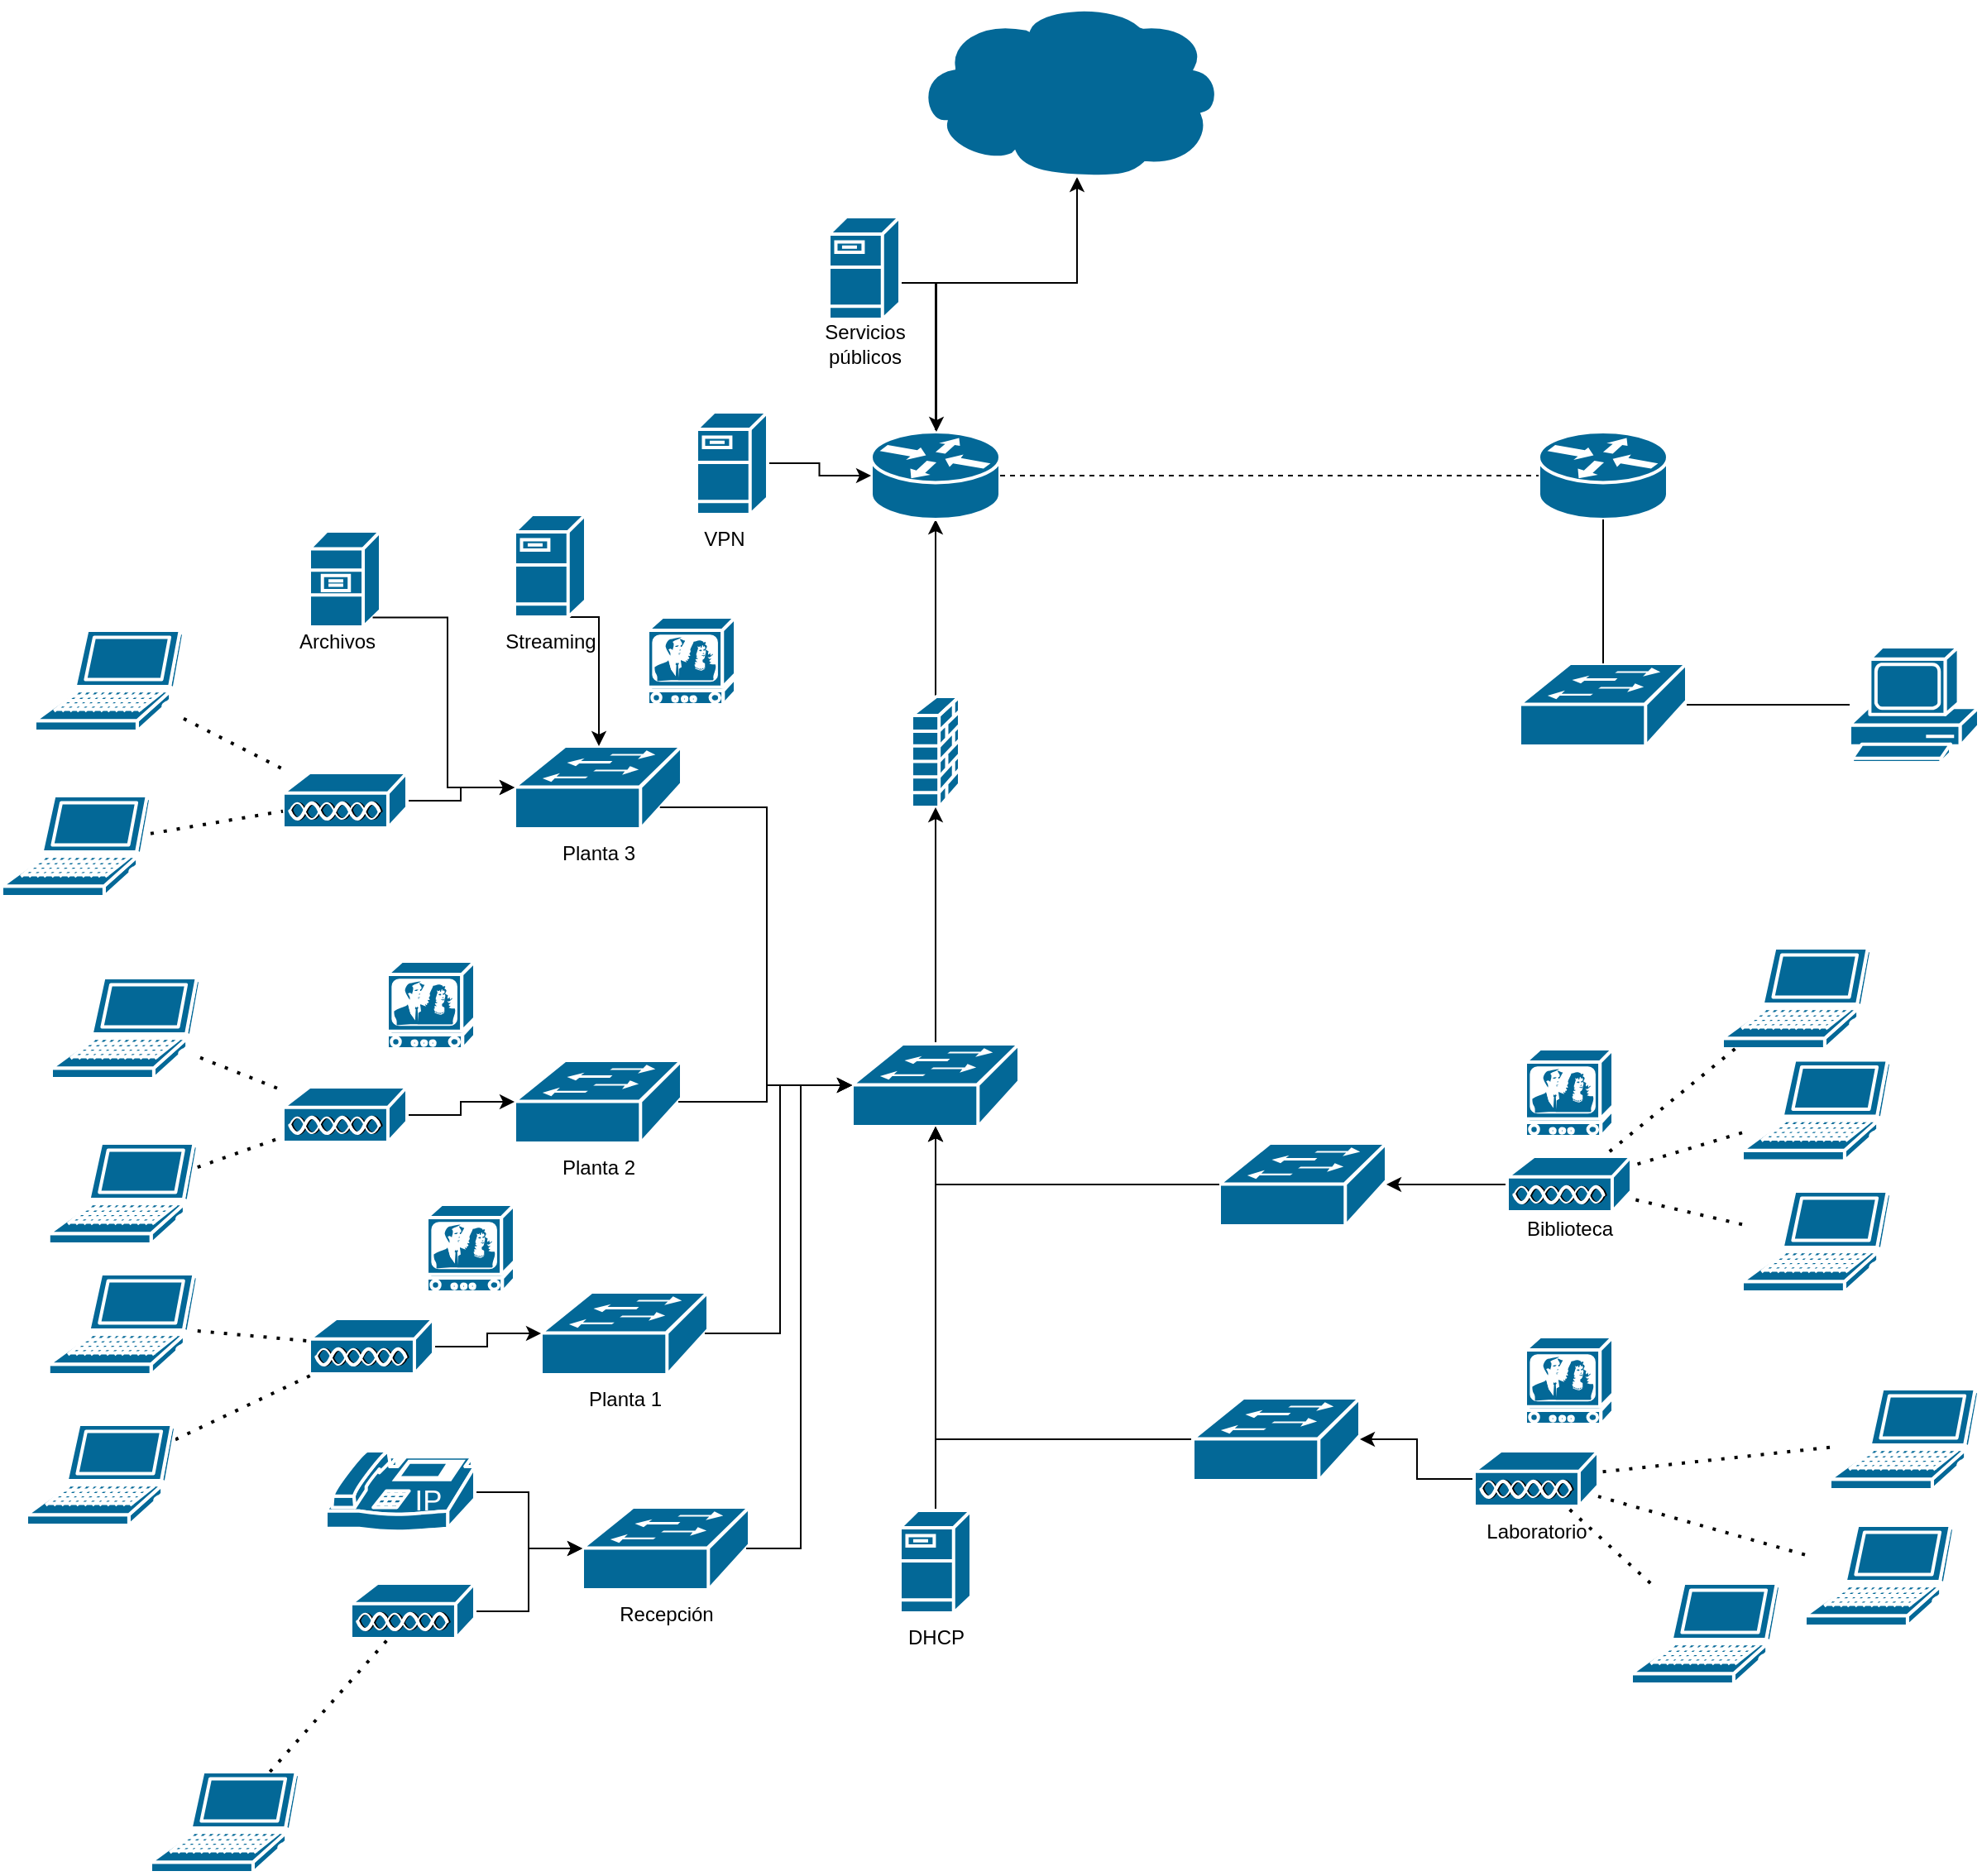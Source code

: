 <mxfile version="26.2.9">
  <diagram name="Page-1" id="WkcdebotarxMAiZI-FxK">
    <mxGraphModel grid="1" page="1" gridSize="10" guides="1" tooltips="1" connect="1" arrows="1" fold="1" pageScale="1" pageWidth="827" pageHeight="1169" math="0" shadow="0">
      <root>
        <mxCell id="0" />
        <mxCell id="1" parent="0" />
        <mxCell id="vrVgdUvpl9SbaMRbC_Vv-108" style="edgeStyle=orthogonalEdgeStyle;rounded=0;orthogonalLoop=1;jettySize=auto;html=1;exitX=0.5;exitY=0;exitDx=0;exitDy=0;exitPerimeter=0;" edge="1" parent="1" source="vrVgdUvpl9SbaMRbC_Vv-1" target="vrVgdUvpl9SbaMRbC_Vv-107">
          <mxGeometry relative="1" as="geometry" />
        </mxCell>
        <mxCell id="vrVgdUvpl9SbaMRbC_Vv-1" value="" style="shape=mxgraph.cisco.security.firewall;sketch=0;html=1;pointerEvents=1;dashed=0;fillColor=#036897;strokeColor=#ffffff;strokeWidth=2;verticalLabelPosition=bottom;verticalAlign=top;align=center;outlineConnect=0;" vertex="1" parent="1">
          <mxGeometry x="370" y="160" width="29" height="67" as="geometry" />
        </mxCell>
        <mxCell id="vrVgdUvpl9SbaMRbC_Vv-2" value="" style="shape=mxgraph.cisco.switches.workgroup_switch;sketch=0;html=1;pointerEvents=1;dashed=0;fillColor=#036897;strokeColor=#ffffff;strokeWidth=2;verticalLabelPosition=bottom;verticalAlign=top;align=center;outlineConnect=0;" vertex="1" parent="1">
          <mxGeometry x="130" y="190" width="101" height="50" as="geometry" />
        </mxCell>
        <mxCell id="vrVgdUvpl9SbaMRbC_Vv-4" style="edgeStyle=orthogonalEdgeStyle;rounded=0;orthogonalLoop=1;jettySize=auto;html=1;exitX=1;exitY=0.5;exitDx=0;exitDy=0;exitPerimeter=0;" edge="1" parent="1" source="vrVgdUvpl9SbaMRbC_Vv-3" target="vrVgdUvpl9SbaMRbC_Vv-2">
          <mxGeometry relative="1" as="geometry" />
        </mxCell>
        <mxCell id="vrVgdUvpl9SbaMRbC_Vv-3" value="" style="shape=mxgraph.cisco.misc.access_point;sketch=0;html=1;pointerEvents=1;dashed=0;fillColor=#036897;strokeColor=#ffffff;strokeWidth=2;verticalLabelPosition=bottom;verticalAlign=top;align=center;outlineConnect=0;" vertex="1" parent="1">
          <mxGeometry x="-10" y="206" width="75" height="34" as="geometry" />
        </mxCell>
        <mxCell id="vrVgdUvpl9SbaMRbC_Vv-5" value="" style="shape=mxgraph.cisco.servers.file_server;sketch=0;html=1;pointerEvents=1;dashed=0;fillColor=#036897;strokeColor=#ffffff;strokeWidth=2;verticalLabelPosition=bottom;verticalAlign=top;align=center;outlineConnect=0;" vertex="1" parent="1">
          <mxGeometry x="6" y="60" width="43" height="58" as="geometry" />
        </mxCell>
        <mxCell id="vrVgdUvpl9SbaMRbC_Vv-6" style="edgeStyle=orthogonalEdgeStyle;rounded=0;orthogonalLoop=1;jettySize=auto;html=1;exitX=0.89;exitY=0.9;exitDx=0;exitDy=0;exitPerimeter=0;entryX=0;entryY=0.5;entryDx=0;entryDy=0;entryPerimeter=0;" edge="1" parent="1" source="vrVgdUvpl9SbaMRbC_Vv-5" target="vrVgdUvpl9SbaMRbC_Vv-2">
          <mxGeometry relative="1" as="geometry" />
        </mxCell>
        <mxCell id="vrVgdUvpl9SbaMRbC_Vv-8" style="edgeStyle=orthogonalEdgeStyle;rounded=0;orthogonalLoop=1;jettySize=auto;html=1;exitX=0.5;exitY=1;exitDx=0;exitDy=0;exitPerimeter=0;" edge="1" parent="1" source="vrVgdUvpl9SbaMRbC_Vv-7" target="vrVgdUvpl9SbaMRbC_Vv-2">
          <mxGeometry relative="1" as="geometry">
            <Array as="points">
              <mxPoint x="181" y="112" />
            </Array>
          </mxGeometry>
        </mxCell>
        <mxCell id="vrVgdUvpl9SbaMRbC_Vv-7" value="" style="shape=mxgraph.cisco.servers.fileserver;sketch=0;html=1;pointerEvents=1;dashed=0;fillColor=#036897;strokeColor=#ffffff;strokeWidth=2;verticalLabelPosition=bottom;verticalAlign=top;align=center;outlineConnect=0;" vertex="1" parent="1">
          <mxGeometry x="130" y="50" width="43" height="62" as="geometry" />
        </mxCell>
        <mxCell id="vrVgdUvpl9SbaMRbC_Vv-47" style="edgeStyle=orthogonalEdgeStyle;rounded=0;orthogonalLoop=1;jettySize=auto;html=1;" edge="1" parent="1" source="vrVgdUvpl9SbaMRbC_Vv-9" target="vrVgdUvpl9SbaMRbC_Vv-1">
          <mxGeometry relative="1" as="geometry">
            <mxPoint x="550" y="270" as="sourcePoint" />
          </mxGeometry>
        </mxCell>
        <mxCell id="vrVgdUvpl9SbaMRbC_Vv-9" value="" style="shape=mxgraph.cisco.switches.workgroup_switch;sketch=0;html=1;pointerEvents=1;dashed=0;fillColor=#036897;strokeColor=#ffffff;strokeWidth=2;verticalLabelPosition=bottom;verticalAlign=top;align=center;outlineConnect=0;" vertex="1" parent="1">
          <mxGeometry x="334" y="370" width="101" height="50" as="geometry" />
        </mxCell>
        <mxCell id="vrVgdUvpl9SbaMRbC_Vv-10" style="edgeStyle=orthogonalEdgeStyle;rounded=0;orthogonalLoop=1;jettySize=auto;html=1;exitX=0.87;exitY=0.74;exitDx=0;exitDy=0;exitPerimeter=0;entryX=0;entryY=0.5;entryDx=0;entryDy=0;entryPerimeter=0;" edge="1" parent="1" source="vrVgdUvpl9SbaMRbC_Vv-2" target="vrVgdUvpl9SbaMRbC_Vv-9">
          <mxGeometry relative="1" as="geometry" />
        </mxCell>
        <mxCell id="vrVgdUvpl9SbaMRbC_Vv-20" value="" style="shape=mxgraph.cisco.switches.workgroup_switch;sketch=0;html=1;pointerEvents=1;dashed=0;fillColor=#036897;strokeColor=#ffffff;strokeWidth=2;verticalLabelPosition=bottom;verticalAlign=top;align=center;outlineConnect=0;" vertex="1" parent="1">
          <mxGeometry x="130" y="380" width="101" height="50" as="geometry" />
        </mxCell>
        <mxCell id="vrVgdUvpl9SbaMRbC_Vv-21" style="edgeStyle=orthogonalEdgeStyle;rounded=0;orthogonalLoop=1;jettySize=auto;html=1;exitX=1;exitY=0.5;exitDx=0;exitDy=0;exitPerimeter=0;" edge="1" parent="1" source="vrVgdUvpl9SbaMRbC_Vv-22" target="vrVgdUvpl9SbaMRbC_Vv-20">
          <mxGeometry relative="1" as="geometry" />
        </mxCell>
        <mxCell id="vrVgdUvpl9SbaMRbC_Vv-22" value="" style="shape=mxgraph.cisco.misc.access_point;sketch=0;html=1;pointerEvents=1;dashed=0;fillColor=#036897;strokeColor=#ffffff;strokeWidth=2;verticalLabelPosition=bottom;verticalAlign=top;align=center;outlineConnect=0;" vertex="1" parent="1">
          <mxGeometry x="-10" y="396" width="75" height="34" as="geometry" />
        </mxCell>
        <mxCell id="vrVgdUvpl9SbaMRbC_Vv-23" value="" style="shape=mxgraph.cisco.switches.workgroup_switch;sketch=0;html=1;pointerEvents=1;dashed=0;fillColor=#036897;strokeColor=#ffffff;strokeWidth=2;verticalLabelPosition=bottom;verticalAlign=top;align=center;outlineConnect=0;" vertex="1" parent="1">
          <mxGeometry x="146" y="520" width="101" height="50" as="geometry" />
        </mxCell>
        <mxCell id="vrVgdUvpl9SbaMRbC_Vv-24" style="edgeStyle=orthogonalEdgeStyle;rounded=0;orthogonalLoop=1;jettySize=auto;html=1;exitX=1;exitY=0.5;exitDx=0;exitDy=0;exitPerimeter=0;" edge="1" parent="1" source="vrVgdUvpl9SbaMRbC_Vv-25" target="vrVgdUvpl9SbaMRbC_Vv-23">
          <mxGeometry relative="1" as="geometry" />
        </mxCell>
        <mxCell id="vrVgdUvpl9SbaMRbC_Vv-25" value="" style="shape=mxgraph.cisco.misc.access_point;sketch=0;html=1;pointerEvents=1;dashed=0;fillColor=#036897;strokeColor=#ffffff;strokeWidth=2;verticalLabelPosition=bottom;verticalAlign=top;align=center;outlineConnect=0;" vertex="1" parent="1">
          <mxGeometry x="6" y="536" width="75" height="34" as="geometry" />
        </mxCell>
        <mxCell id="vrVgdUvpl9SbaMRbC_Vv-26" value="" style="shape=mxgraph.cisco.switches.workgroup_switch;sketch=0;html=1;pointerEvents=1;dashed=0;fillColor=#036897;strokeColor=#ffffff;strokeWidth=2;verticalLabelPosition=bottom;verticalAlign=top;align=center;outlineConnect=0;" vertex="1" parent="1">
          <mxGeometry x="171" y="650" width="101" height="50" as="geometry" />
        </mxCell>
        <mxCell id="vrVgdUvpl9SbaMRbC_Vv-27" style="edgeStyle=orthogonalEdgeStyle;rounded=0;orthogonalLoop=1;jettySize=auto;html=1;exitX=1;exitY=0.5;exitDx=0;exitDy=0;exitPerimeter=0;" edge="1" parent="1" source="vrVgdUvpl9SbaMRbC_Vv-28" target="vrVgdUvpl9SbaMRbC_Vv-26">
          <mxGeometry relative="1" as="geometry" />
        </mxCell>
        <mxCell id="vrVgdUvpl9SbaMRbC_Vv-28" value="" style="shape=mxgraph.cisco.misc.access_point;sketch=0;html=1;pointerEvents=1;dashed=0;fillColor=#036897;strokeColor=#ffffff;strokeWidth=2;verticalLabelPosition=bottom;verticalAlign=top;align=center;outlineConnect=0;" vertex="1" parent="1">
          <mxGeometry x="31" y="696" width="75" height="34" as="geometry" />
        </mxCell>
        <mxCell id="vrVgdUvpl9SbaMRbC_Vv-29" style="edgeStyle=orthogonalEdgeStyle;rounded=0;orthogonalLoop=1;jettySize=auto;html=1;exitX=0.98;exitY=0.5;exitDx=0;exitDy=0;exitPerimeter=0;entryX=0;entryY=0.5;entryDx=0;entryDy=0;entryPerimeter=0;" edge="1" parent="1" source="vrVgdUvpl9SbaMRbC_Vv-20" target="vrVgdUvpl9SbaMRbC_Vv-9">
          <mxGeometry relative="1" as="geometry" />
        </mxCell>
        <mxCell id="vrVgdUvpl9SbaMRbC_Vv-30" style="edgeStyle=orthogonalEdgeStyle;rounded=0;orthogonalLoop=1;jettySize=auto;html=1;exitX=0.98;exitY=0.5;exitDx=0;exitDy=0;exitPerimeter=0;entryX=0;entryY=0.5;entryDx=0;entryDy=0;entryPerimeter=0;" edge="1" parent="1" source="vrVgdUvpl9SbaMRbC_Vv-23" target="vrVgdUvpl9SbaMRbC_Vv-9">
          <mxGeometry relative="1" as="geometry" />
        </mxCell>
        <mxCell id="vrVgdUvpl9SbaMRbC_Vv-31" style="edgeStyle=orthogonalEdgeStyle;rounded=0;orthogonalLoop=1;jettySize=auto;html=1;exitX=0.98;exitY=0.5;exitDx=0;exitDy=0;exitPerimeter=0;entryX=0;entryY=0.5;entryDx=0;entryDy=0;entryPerimeter=0;" edge="1" parent="1" source="vrVgdUvpl9SbaMRbC_Vv-26" target="vrVgdUvpl9SbaMRbC_Vv-9">
          <mxGeometry relative="1" as="geometry" />
        </mxCell>
        <mxCell id="vrVgdUvpl9SbaMRbC_Vv-39" style="edgeStyle=orthogonalEdgeStyle;rounded=0;orthogonalLoop=1;jettySize=auto;html=1;exitX=0;exitY=0.5;exitDx=0;exitDy=0;exitPerimeter=0;" edge="1" parent="1" source="vrVgdUvpl9SbaMRbC_Vv-32" target="vrVgdUvpl9SbaMRbC_Vv-9">
          <mxGeometry relative="1" as="geometry" />
        </mxCell>
        <mxCell id="vrVgdUvpl9SbaMRbC_Vv-32" value="" style="shape=mxgraph.cisco.switches.workgroup_switch;sketch=0;html=1;pointerEvents=1;dashed=0;fillColor=#036897;strokeColor=#ffffff;strokeWidth=2;verticalLabelPosition=bottom;verticalAlign=top;align=center;outlineConnect=0;" vertex="1" parent="1">
          <mxGeometry x="540" y="584" width="101" height="50" as="geometry" />
        </mxCell>
        <mxCell id="vrVgdUvpl9SbaMRbC_Vv-33" style="edgeStyle=orthogonalEdgeStyle;rounded=0;orthogonalLoop=1;jettySize=auto;html=1;exitX=0;exitY=0.5;exitDx=0;exitDy=0;exitPerimeter=0;" edge="1" parent="1" source="vrVgdUvpl9SbaMRbC_Vv-34" target="vrVgdUvpl9SbaMRbC_Vv-32">
          <mxGeometry relative="1" as="geometry" />
        </mxCell>
        <mxCell id="vrVgdUvpl9SbaMRbC_Vv-34" value="" style="shape=mxgraph.cisco.misc.access_point;sketch=0;html=1;pointerEvents=1;dashed=0;fillColor=#036897;strokeColor=#ffffff;strokeWidth=2;verticalLabelPosition=bottom;verticalAlign=top;align=center;outlineConnect=0;" vertex="1" parent="1">
          <mxGeometry x="710" y="616" width="75" height="34" as="geometry" />
        </mxCell>
        <mxCell id="vrVgdUvpl9SbaMRbC_Vv-35" value="" style="shape=mxgraph.cisco.switches.workgroup_switch;sketch=0;html=1;pointerEvents=1;dashed=0;fillColor=#036897;strokeColor=#ffffff;strokeWidth=2;verticalLabelPosition=bottom;verticalAlign=top;align=center;outlineConnect=0;" vertex="1" parent="1">
          <mxGeometry x="556" y="430" width="101" height="50" as="geometry" />
        </mxCell>
        <mxCell id="vrVgdUvpl9SbaMRbC_Vv-36" style="edgeStyle=orthogonalEdgeStyle;rounded=0;orthogonalLoop=1;jettySize=auto;html=1;exitX=0;exitY=0.5;exitDx=0;exitDy=0;exitPerimeter=0;" edge="1" parent="1" source="vrVgdUvpl9SbaMRbC_Vv-37" target="vrVgdUvpl9SbaMRbC_Vv-35">
          <mxGeometry relative="1" as="geometry" />
        </mxCell>
        <mxCell id="vrVgdUvpl9SbaMRbC_Vv-37" value="" style="shape=mxgraph.cisco.misc.access_point;sketch=0;html=1;pointerEvents=1;dashed=0;fillColor=#036897;strokeColor=#ffffff;strokeWidth=2;verticalLabelPosition=bottom;verticalAlign=top;align=center;outlineConnect=0;" vertex="1" parent="1">
          <mxGeometry x="730" y="438" width="75" height="34" as="geometry" />
        </mxCell>
        <mxCell id="vrVgdUvpl9SbaMRbC_Vv-38" style="edgeStyle=orthogonalEdgeStyle;rounded=0;orthogonalLoop=1;jettySize=auto;html=1;exitX=0;exitY=0.5;exitDx=0;exitDy=0;exitPerimeter=0;" edge="1" parent="1" source="vrVgdUvpl9SbaMRbC_Vv-35" target="vrVgdUvpl9SbaMRbC_Vv-9">
          <mxGeometry relative="1" as="geometry" />
        </mxCell>
        <mxCell id="vrVgdUvpl9SbaMRbC_Vv-41" style="edgeStyle=orthogonalEdgeStyle;rounded=0;orthogonalLoop=1;jettySize=auto;html=1;exitX=0.5;exitY=0;exitDx=0;exitDy=0;exitPerimeter=0;" edge="1" parent="1" source="vrVgdUvpl9SbaMRbC_Vv-40" target="vrVgdUvpl9SbaMRbC_Vv-9">
          <mxGeometry relative="1" as="geometry" />
        </mxCell>
        <mxCell id="vrVgdUvpl9SbaMRbC_Vv-40" value="" style="shape=mxgraph.cisco.servers.fileserver;sketch=0;html=1;pointerEvents=1;dashed=0;fillColor=#036897;strokeColor=#ffffff;strokeWidth=2;verticalLabelPosition=bottom;verticalAlign=top;align=center;outlineConnect=0;" vertex="1" parent="1">
          <mxGeometry x="363" y="652" width="43" height="62" as="geometry" />
        </mxCell>
        <mxCell id="vrVgdUvpl9SbaMRbC_Vv-43" value="Planta 3" style="text;html=1;align=center;verticalAlign=middle;whiteSpace=wrap;rounded=0;" vertex="1" parent="1">
          <mxGeometry x="150.5" y="240" width="60" height="30" as="geometry" />
        </mxCell>
        <mxCell id="vrVgdUvpl9SbaMRbC_Vv-44" value="DHCP" style="text;html=1;align=center;verticalAlign=middle;whiteSpace=wrap;rounded=0;" vertex="1" parent="1">
          <mxGeometry x="354.5" y="714" width="60" height="30" as="geometry" />
        </mxCell>
        <mxCell id="vrVgdUvpl9SbaMRbC_Vv-45" value="Streaming" style="text;html=1;align=center;verticalAlign=middle;whiteSpace=wrap;rounded=0;" vertex="1" parent="1">
          <mxGeometry x="121.5" y="112" width="60" height="30" as="geometry" />
        </mxCell>
        <mxCell id="vrVgdUvpl9SbaMRbC_Vv-46" value="Archivos" style="text;html=1;align=center;verticalAlign=middle;whiteSpace=wrap;rounded=0;" vertex="1" parent="1">
          <mxGeometry x="-7" y="112" width="60" height="30" as="geometry" />
        </mxCell>
        <mxCell id="vrVgdUvpl9SbaMRbC_Vv-50" value="Recepción" style="text;html=1;align=center;verticalAlign=middle;whiteSpace=wrap;rounded=0;" vertex="1" parent="1">
          <mxGeometry x="191.5" y="700" width="60" height="30" as="geometry" />
        </mxCell>
        <mxCell id="vrVgdUvpl9SbaMRbC_Vv-51" value="Planta 1" style="text;html=1;align=center;verticalAlign=middle;whiteSpace=wrap;rounded=0;" vertex="1" parent="1">
          <mxGeometry x="166.5" y="570" width="60" height="30" as="geometry" />
        </mxCell>
        <mxCell id="vrVgdUvpl9SbaMRbC_Vv-52" value="Planta 2" style="text;html=1;align=center;verticalAlign=middle;whiteSpace=wrap;rounded=0;" vertex="1" parent="1">
          <mxGeometry x="150.5" y="430" width="60" height="30" as="geometry" />
        </mxCell>
        <mxCell id="vrVgdUvpl9SbaMRbC_Vv-54" style="edgeStyle=orthogonalEdgeStyle;rounded=0;orthogonalLoop=1;jettySize=auto;html=1;" edge="1" parent="1" source="vrVgdUvpl9SbaMRbC_Vv-53" target="vrVgdUvpl9SbaMRbC_Vv-26">
          <mxGeometry relative="1" as="geometry" />
        </mxCell>
        <mxCell id="vrVgdUvpl9SbaMRbC_Vv-53" value="" style="shape=mxgraph.cisco.modems_and_phones.ip_phone;sketch=0;html=1;pointerEvents=1;dashed=0;fillColor=#036897;strokeColor=#ffffff;strokeWidth=2;verticalLabelPosition=bottom;verticalAlign=top;align=center;outlineConnect=0;" vertex="1" parent="1">
          <mxGeometry x="16" y="616" width="90" height="50" as="geometry" />
        </mxCell>
        <mxCell id="vrVgdUvpl9SbaMRbC_Vv-55" value="" style="shape=mxgraph.cisco.computers_and_peripherals.laptop;sketch=0;html=1;pointerEvents=1;dashed=0;fillColor=#036897;strokeColor=#ffffff;strokeWidth=2;verticalLabelPosition=bottom;verticalAlign=top;align=center;outlineConnect=0;" vertex="1" parent="1">
          <mxGeometry x="-90" y="810" width="90" height="61" as="geometry" />
        </mxCell>
        <mxCell id="vrVgdUvpl9SbaMRbC_Vv-56" value="" style="endArrow=none;dashed=1;html=1;dashPattern=1 3;strokeWidth=2;rounded=0;" edge="1" parent="1" source="vrVgdUvpl9SbaMRbC_Vv-55" target="vrVgdUvpl9SbaMRbC_Vv-28">
          <mxGeometry width="50" height="50" relative="1" as="geometry">
            <mxPoint x="10" y="800" as="sourcePoint" />
            <mxPoint x="60" y="750" as="targetPoint" />
          </mxGeometry>
        </mxCell>
        <mxCell id="vrVgdUvpl9SbaMRbC_Vv-63" value="" style="endArrow=none;dashed=1;html=1;dashPattern=1 3;strokeWidth=2;rounded=0;" edge="1" parent="1" source="vrVgdUvpl9SbaMRbC_Vv-64" target="vrVgdUvpl9SbaMRbC_Vv-25">
          <mxGeometry width="50" height="50" relative="1" as="geometry">
            <mxPoint x="-80" y="660" as="sourcePoint" />
            <mxPoint x="-151" y="530" as="targetPoint" />
          </mxGeometry>
        </mxCell>
        <mxCell id="vrVgdUvpl9SbaMRbC_Vv-64" value="" style="shape=mxgraph.cisco.computers_and_peripherals.laptop;sketch=0;html=1;pointerEvents=1;dashed=0;fillColor=#036897;strokeColor=#ffffff;strokeWidth=2;verticalLabelPosition=bottom;verticalAlign=top;align=center;outlineConnect=0;" vertex="1" parent="1">
          <mxGeometry x="-165" y="600" width="90" height="61" as="geometry" />
        </mxCell>
        <mxCell id="vrVgdUvpl9SbaMRbC_Vv-77" value="" style="endArrow=none;dashed=1;html=1;dashPattern=1 3;strokeWidth=2;rounded=0;" edge="1" parent="1" source="vrVgdUvpl9SbaMRbC_Vv-78" target="vrVgdUvpl9SbaMRbC_Vv-25">
          <mxGeometry width="50" height="50" relative="1" as="geometry">
            <mxPoint x="-66.61" y="569" as="sourcePoint" />
            <mxPoint x="-10.001" y="488.0" as="targetPoint" />
          </mxGeometry>
        </mxCell>
        <mxCell id="vrVgdUvpl9SbaMRbC_Vv-78" value="" style="shape=mxgraph.cisco.computers_and_peripherals.laptop;sketch=0;html=1;pointerEvents=1;dashed=0;fillColor=#036897;strokeColor=#ffffff;strokeWidth=2;verticalLabelPosition=bottom;verticalAlign=top;align=center;outlineConnect=0;" vertex="1" parent="1">
          <mxGeometry x="-151.61" y="509" width="90" height="61" as="geometry" />
        </mxCell>
        <mxCell id="vrVgdUvpl9SbaMRbC_Vv-79" value="" style="endArrow=none;dashed=1;html=1;dashPattern=1 3;strokeWidth=2;rounded=0;" edge="1" parent="1" source="vrVgdUvpl9SbaMRbC_Vv-80" target="vrVgdUvpl9SbaMRbC_Vv-22">
          <mxGeometry width="50" height="50" relative="1" as="geometry">
            <mxPoint x="-66.61" y="490" as="sourcePoint" />
            <mxPoint x="-268.499" y="-30.0" as="targetPoint" />
          </mxGeometry>
        </mxCell>
        <mxCell id="vrVgdUvpl9SbaMRbC_Vv-80" value="" style="shape=mxgraph.cisco.computers_and_peripherals.laptop;sketch=0;html=1;pointerEvents=1;dashed=0;fillColor=#036897;strokeColor=#ffffff;strokeWidth=2;verticalLabelPosition=bottom;verticalAlign=top;align=center;outlineConnect=0;" vertex="1" parent="1">
          <mxGeometry x="-151.61" y="430" width="90" height="61" as="geometry" />
        </mxCell>
        <mxCell id="vrVgdUvpl9SbaMRbC_Vv-81" value="" style="endArrow=none;dashed=1;html=1;dashPattern=1 3;strokeWidth=2;rounded=0;" edge="1" parent="1" source="vrVgdUvpl9SbaMRbC_Vv-82" target="vrVgdUvpl9SbaMRbC_Vv-22">
          <mxGeometry width="50" height="50" relative="1" as="geometry">
            <mxPoint x="-65.0" y="390" as="sourcePoint" />
            <mxPoint x="17.924" y="417.0" as="targetPoint" />
          </mxGeometry>
        </mxCell>
        <mxCell id="vrVgdUvpl9SbaMRbC_Vv-82" value="" style="shape=mxgraph.cisco.computers_and_peripherals.laptop;sketch=0;html=1;pointerEvents=1;dashed=0;fillColor=#036897;strokeColor=#ffffff;strokeWidth=2;verticalLabelPosition=bottom;verticalAlign=top;align=center;outlineConnect=0;" vertex="1" parent="1">
          <mxGeometry x="-150.0" y="330" width="90" height="61" as="geometry" />
        </mxCell>
        <mxCell id="vrVgdUvpl9SbaMRbC_Vv-84" value="" style="endArrow=none;dashed=1;html=1;dashPattern=1 3;strokeWidth=2;rounded=0;" edge="1" parent="1" source="vrVgdUvpl9SbaMRbC_Vv-85" target="vrVgdUvpl9SbaMRbC_Vv-3">
          <mxGeometry width="50" height="50" relative="1" as="geometry">
            <mxPoint x="-105.8" y="239" as="sourcePoint" />
            <mxPoint x="-49.19" y="175" as="targetPoint" />
          </mxGeometry>
        </mxCell>
        <mxCell id="vrVgdUvpl9SbaMRbC_Vv-85" value="" style="shape=mxgraph.cisco.computers_and_peripherals.laptop;sketch=0;html=1;pointerEvents=1;dashed=0;fillColor=#036897;strokeColor=#ffffff;strokeWidth=2;verticalLabelPosition=bottom;verticalAlign=top;align=center;outlineConnect=0;" vertex="1" parent="1">
          <mxGeometry x="-160" y="120" width="90" height="61" as="geometry" />
        </mxCell>
        <mxCell id="vrVgdUvpl9SbaMRbC_Vv-86" value="" style="endArrow=none;dashed=1;html=1;dashPattern=1 3;strokeWidth=2;rounded=0;" edge="1" parent="1" source="vrVgdUvpl9SbaMRbC_Vv-87" target="vrVgdUvpl9SbaMRbC_Vv-3">
          <mxGeometry width="50" height="50" relative="1" as="geometry">
            <mxPoint x="-15.8" y="314" as="sourcePoint" />
            <mxPoint x="40.81" y="250" as="targetPoint" />
          </mxGeometry>
        </mxCell>
        <mxCell id="vrVgdUvpl9SbaMRbC_Vv-87" value="" style="shape=mxgraph.cisco.computers_and_peripherals.laptop;sketch=0;html=1;pointerEvents=1;dashed=0;fillColor=#036897;strokeColor=#ffffff;strokeWidth=2;verticalLabelPosition=bottom;verticalAlign=top;align=center;outlineConnect=0;" vertex="1" parent="1">
          <mxGeometry x="-180" y="220" width="90" height="61" as="geometry" />
        </mxCell>
        <mxCell id="vrVgdUvpl9SbaMRbC_Vv-88" value="" style="shape=mxgraph.cisco.misc.tv;html=1;pointerEvents=1;dashed=0;fillColor=#036897;strokeColor=#ffffff;strokeWidth=2;verticalLabelPosition=bottom;verticalAlign=top;align=center;outlineConnect=0;" vertex="1" parent="1">
          <mxGeometry x="53" y="320" width="53" height="53" as="geometry" />
        </mxCell>
        <mxCell id="vrVgdUvpl9SbaMRbC_Vv-89" value="" style="shape=mxgraph.cisco.misc.tv;html=1;pointerEvents=1;dashed=0;fillColor=#036897;strokeColor=#ffffff;strokeWidth=2;verticalLabelPosition=bottom;verticalAlign=top;align=center;outlineConnect=0;" vertex="1" parent="1">
          <mxGeometry x="77" y="467" width="53" height="53" as="geometry" />
        </mxCell>
        <mxCell id="vrVgdUvpl9SbaMRbC_Vv-90" value="" style="shape=mxgraph.cisco.misc.tv;html=1;pointerEvents=1;dashed=0;fillColor=#036897;strokeColor=#ffffff;strokeWidth=2;verticalLabelPosition=bottom;verticalAlign=top;align=center;outlineConnect=0;" vertex="1" parent="1">
          <mxGeometry x="210.5" y="112" width="53" height="53" as="geometry" />
        </mxCell>
        <mxCell id="vrVgdUvpl9SbaMRbC_Vv-91" value="" style="shape=mxgraph.cisco.computers_and_peripherals.laptop;sketch=0;html=1;pointerEvents=1;dashed=0;fillColor=#036897;strokeColor=#ffffff;strokeWidth=2;verticalLabelPosition=bottom;verticalAlign=top;align=center;outlineConnect=0;" vertex="1" parent="1">
          <mxGeometry x="925" y="578.5" width="90" height="61" as="geometry" />
        </mxCell>
        <mxCell id="vrVgdUvpl9SbaMRbC_Vv-92" value="" style="endArrow=none;dashed=1;html=1;dashPattern=1 3;strokeWidth=2;rounded=0;" edge="1" parent="1" source="vrVgdUvpl9SbaMRbC_Vv-91" target="vrVgdUvpl9SbaMRbC_Vv-34">
          <mxGeometry width="50" height="50" relative="1" as="geometry">
            <mxPoint x="710" y="704" as="sourcePoint" />
            <mxPoint x="753" y="634" as="targetPoint" />
          </mxGeometry>
        </mxCell>
        <mxCell id="vrVgdUvpl9SbaMRbC_Vv-93" value="" style="shape=mxgraph.cisco.computers_and_peripherals.laptop;sketch=0;html=1;pointerEvents=1;dashed=0;fillColor=#036897;strokeColor=#ffffff;strokeWidth=2;verticalLabelPosition=bottom;verticalAlign=top;align=center;outlineConnect=0;" vertex="1" parent="1">
          <mxGeometry x="805" y="696" width="90" height="61" as="geometry" />
        </mxCell>
        <mxCell id="vrVgdUvpl9SbaMRbC_Vv-94" value="" style="endArrow=none;dashed=1;html=1;dashPattern=1 3;strokeWidth=2;rounded=0;" edge="1" parent="1" source="vrVgdUvpl9SbaMRbC_Vv-93" target="vrVgdUvpl9SbaMRbC_Vv-34">
          <mxGeometry width="50" height="50" relative="1" as="geometry">
            <mxPoint x="810" y="706.25" as="sourcePoint" />
            <mxPoint x="841" y="652.25" as="targetPoint" />
          </mxGeometry>
        </mxCell>
        <mxCell id="vrVgdUvpl9SbaMRbC_Vv-95" value="" style="shape=mxgraph.cisco.computers_and_peripherals.laptop;sketch=0;html=1;pointerEvents=1;dashed=0;fillColor=#036897;strokeColor=#ffffff;strokeWidth=2;verticalLabelPosition=bottom;verticalAlign=top;align=center;outlineConnect=0;" vertex="1" parent="1">
          <mxGeometry x="910" y="661" width="90" height="61" as="geometry" />
        </mxCell>
        <mxCell id="vrVgdUvpl9SbaMRbC_Vv-96" value="" style="endArrow=none;dashed=1;html=1;dashPattern=1 3;strokeWidth=2;rounded=0;" edge="1" parent="1" source="vrVgdUvpl9SbaMRbC_Vv-95" target="vrVgdUvpl9SbaMRbC_Vv-34">
          <mxGeometry width="50" height="50" relative="1" as="geometry">
            <mxPoint x="885" y="602.88" as="sourcePoint" />
            <mxPoint x="800" y="607.625" as="targetPoint" />
          </mxGeometry>
        </mxCell>
        <mxCell id="vrVgdUvpl9SbaMRbC_Vv-97" value="" style="shape=mxgraph.cisco.misc.tv;html=1;pointerEvents=1;dashed=0;fillColor=#036897;strokeColor=#ffffff;strokeWidth=2;verticalLabelPosition=bottom;verticalAlign=top;align=center;outlineConnect=0;" vertex="1" parent="1">
          <mxGeometry x="741" y="547" width="53" height="53" as="geometry" />
        </mxCell>
        <mxCell id="vrVgdUvpl9SbaMRbC_Vv-98" value="" style="shape=mxgraph.cisco.computers_and_peripherals.laptop;sketch=0;html=1;pointerEvents=1;dashed=0;fillColor=#036897;strokeColor=#ffffff;strokeWidth=2;verticalLabelPosition=bottom;verticalAlign=top;align=center;outlineConnect=0;" vertex="1" parent="1">
          <mxGeometry x="872" y="459" width="90" height="61" as="geometry" />
        </mxCell>
        <mxCell id="vrVgdUvpl9SbaMRbC_Vv-99" value="" style="endArrow=none;dashed=1;html=1;dashPattern=1 3;strokeWidth=2;rounded=0;" edge="1" parent="1" source="vrVgdUvpl9SbaMRbC_Vv-98" target="vrVgdUvpl9SbaMRbC_Vv-37">
          <mxGeometry width="50" height="50" relative="1" as="geometry">
            <mxPoint x="900" y="480.5" as="sourcePoint" />
            <mxPoint x="800" y="513.62" as="targetPoint" />
          </mxGeometry>
        </mxCell>
        <mxCell id="vrVgdUvpl9SbaMRbC_Vv-100" value="" style="shape=mxgraph.cisco.computers_and_peripherals.laptop;sketch=0;html=1;pointerEvents=1;dashed=0;fillColor=#036897;strokeColor=#ffffff;strokeWidth=2;verticalLabelPosition=bottom;verticalAlign=top;align=center;outlineConnect=0;" vertex="1" parent="1">
          <mxGeometry x="860" y="312" width="90" height="61" as="geometry" />
        </mxCell>
        <mxCell id="vrVgdUvpl9SbaMRbC_Vv-101" value="" style="endArrow=none;dashed=1;html=1;dashPattern=1 3;strokeWidth=2;rounded=0;" edge="1" parent="1" source="vrVgdUvpl9SbaMRbC_Vv-100" target="vrVgdUvpl9SbaMRbC_Vv-37">
          <mxGeometry width="50" height="50" relative="1" as="geometry">
            <mxPoint x="760" y="518.88" as="sourcePoint" />
            <mxPoint x="761.34" y="467" as="targetPoint" />
          </mxGeometry>
        </mxCell>
        <mxCell id="vrVgdUvpl9SbaMRbC_Vv-102" value="" style="shape=mxgraph.cisco.computers_and_peripherals.laptop;sketch=0;html=1;pointerEvents=1;dashed=0;fillColor=#036897;strokeColor=#ffffff;strokeWidth=2;verticalLabelPosition=bottom;verticalAlign=top;align=center;outlineConnect=0;" vertex="1" parent="1">
          <mxGeometry x="872" y="379.76" width="90" height="61" as="geometry" />
        </mxCell>
        <mxCell id="vrVgdUvpl9SbaMRbC_Vv-103" value="" style="endArrow=none;dashed=1;html=1;dashPattern=1 3;strokeWidth=2;rounded=0;" edge="1" parent="1" source="vrVgdUvpl9SbaMRbC_Vv-102" target="vrVgdUvpl9SbaMRbC_Vv-37">
          <mxGeometry width="50" height="50" relative="1" as="geometry">
            <mxPoint x="922" y="369.26" as="sourcePoint" />
            <mxPoint x="800" y="446.231" as="targetPoint" />
          </mxGeometry>
        </mxCell>
        <mxCell id="vrVgdUvpl9SbaMRbC_Vv-104" value="" style="shape=mxgraph.cisco.misc.tv;html=1;pointerEvents=1;dashed=0;fillColor=#036897;strokeColor=#ffffff;strokeWidth=2;verticalLabelPosition=bottom;verticalAlign=top;align=center;outlineConnect=0;" vertex="1" parent="1">
          <mxGeometry x="741" y="373" width="53" height="53" as="geometry" />
        </mxCell>
        <mxCell id="vrVgdUvpl9SbaMRbC_Vv-105" value="Laboratorio" style="text;html=1;align=center;verticalAlign=middle;whiteSpace=wrap;rounded=0;" vertex="1" parent="1">
          <mxGeometry x="717.5" y="650" width="60" height="30" as="geometry" />
        </mxCell>
        <mxCell id="vrVgdUvpl9SbaMRbC_Vv-106" value="Biblioteca" style="text;html=1;align=center;verticalAlign=middle;whiteSpace=wrap;rounded=0;" vertex="1" parent="1">
          <mxGeometry x="737.5" y="467" width="60" height="30" as="geometry" />
        </mxCell>
        <mxCell id="vrVgdUvpl9SbaMRbC_Vv-112" style="edgeStyle=orthogonalEdgeStyle;rounded=0;orthogonalLoop=1;jettySize=auto;html=1;exitX=0.5;exitY=0;exitDx=0;exitDy=0;exitPerimeter=0;" edge="1" parent="1" source="vrVgdUvpl9SbaMRbC_Vv-107" target="vrVgdUvpl9SbaMRbC_Vv-111">
          <mxGeometry relative="1" as="geometry">
            <Array as="points">
              <mxPoint x="385" y="-90" />
              <mxPoint x="470" y="-90" />
            </Array>
          </mxGeometry>
        </mxCell>
        <mxCell id="vrVgdUvpl9SbaMRbC_Vv-107" value="" style="shape=mxgraph.cisco.routers.router;sketch=0;html=1;pointerEvents=1;dashed=0;fillColor=#036897;strokeColor=#ffffff;strokeWidth=2;verticalLabelPosition=bottom;verticalAlign=top;align=center;outlineConnect=0;" vertex="1" parent="1">
          <mxGeometry x="345.5" width="78" height="53" as="geometry" />
        </mxCell>
        <mxCell id="vrVgdUvpl9SbaMRbC_Vv-115" style="edgeStyle=orthogonalEdgeStyle;rounded=0;orthogonalLoop=1;jettySize=auto;html=1;exitX=1;exitY=0.5;exitDx=0;exitDy=0;exitPerimeter=0;" edge="1" parent="1" source="vrVgdUvpl9SbaMRbC_Vv-109" target="vrVgdUvpl9SbaMRbC_Vv-107">
          <mxGeometry relative="1" as="geometry" />
        </mxCell>
        <mxCell id="vrVgdUvpl9SbaMRbC_Vv-109" value="" style="shape=mxgraph.cisco.servers.fileserver;sketch=0;html=1;pointerEvents=1;dashed=0;fillColor=#036897;strokeColor=#ffffff;strokeWidth=2;verticalLabelPosition=bottom;verticalAlign=top;align=center;outlineConnect=0;" vertex="1" parent="1">
          <mxGeometry x="240" y="-12" width="43" height="62" as="geometry" />
        </mxCell>
        <mxCell id="vrVgdUvpl9SbaMRbC_Vv-116" style="edgeStyle=orthogonalEdgeStyle;rounded=0;orthogonalLoop=1;jettySize=auto;html=1;exitX=0.5;exitY=1;exitDx=0;exitDy=0;exitPerimeter=0;" edge="1" parent="1" source="vrVgdUvpl9SbaMRbC_Vv-110" target="vrVgdUvpl9SbaMRbC_Vv-107">
          <mxGeometry relative="1" as="geometry">
            <Array as="points">
              <mxPoint x="342" y="-90" />
              <mxPoint x="385" y="-90" />
            </Array>
          </mxGeometry>
        </mxCell>
        <mxCell id="vrVgdUvpl9SbaMRbC_Vv-110" value="" style="shape=mxgraph.cisco.servers.fileserver;sketch=0;html=1;pointerEvents=1;dashed=0;fillColor=#036897;strokeColor=#ffffff;strokeWidth=2;verticalLabelPosition=bottom;verticalAlign=top;align=center;outlineConnect=0;" vertex="1" parent="1">
          <mxGeometry x="320" y="-130" width="43" height="62" as="geometry" />
        </mxCell>
        <mxCell id="vrVgdUvpl9SbaMRbC_Vv-111" value="" style="shape=mxgraph.cisco.storage.cloud;html=1;pointerEvents=1;dashed=0;fillColor=#036897;strokeColor=#ffffff;strokeWidth=2;verticalLabelPosition=bottom;verticalAlign=top;align=center;outlineConnect=0;" vertex="1" parent="1">
          <mxGeometry x="371.5" y="-260" width="186" height="106" as="geometry" />
        </mxCell>
        <mxCell id="vrVgdUvpl9SbaMRbC_Vv-113" value="VPN" style="text;html=1;align=center;verticalAlign=middle;whiteSpace=wrap;rounded=0;" vertex="1" parent="1">
          <mxGeometry x="226.5" y="50" width="60" height="30" as="geometry" />
        </mxCell>
        <mxCell id="vrVgdUvpl9SbaMRbC_Vv-114" value="Servicios públicos" style="text;html=1;align=center;verticalAlign=middle;whiteSpace=wrap;rounded=0;" vertex="1" parent="1">
          <mxGeometry x="311.5" y="-68" width="60" height="30" as="geometry" />
        </mxCell>
        <mxCell id="vrVgdUvpl9SbaMRbC_Vv-117" value="" style="shape=mxgraph.cisco.routers.router;sketch=0;html=1;pointerEvents=1;dashed=0;fillColor=#036897;strokeColor=#ffffff;strokeWidth=2;verticalLabelPosition=bottom;verticalAlign=top;align=center;outlineConnect=0;" vertex="1" parent="1">
          <mxGeometry x="749" width="78" height="53" as="geometry" />
        </mxCell>
        <mxCell id="vrVgdUvpl9SbaMRbC_Vv-118" value="" style="endArrow=none;dashed=1;html=1;rounded=0;" edge="1" parent="1" source="vrVgdUvpl9SbaMRbC_Vv-107" target="vrVgdUvpl9SbaMRbC_Vv-117">
          <mxGeometry width="50" height="50" relative="1" as="geometry">
            <mxPoint x="530" y="50" as="sourcePoint" />
            <mxPoint x="580" as="targetPoint" />
          </mxGeometry>
        </mxCell>
        <mxCell id="vrVgdUvpl9SbaMRbC_Vv-119" value="" style="shape=mxgraph.cisco.switches.workgroup_switch;sketch=0;html=1;pointerEvents=1;dashed=0;fillColor=#036897;strokeColor=#ffffff;strokeWidth=2;verticalLabelPosition=bottom;verticalAlign=top;align=center;outlineConnect=0;" vertex="1" parent="1">
          <mxGeometry x="737.5" y="140" width="101" height="50" as="geometry" />
        </mxCell>
        <mxCell id="vrVgdUvpl9SbaMRbC_Vv-120" value="" style="endArrow=none;html=1;rounded=0;" edge="1" parent="1" source="vrVgdUvpl9SbaMRbC_Vv-119" target="vrVgdUvpl9SbaMRbC_Vv-117">
          <mxGeometry width="50" height="50" relative="1" as="geometry">
            <mxPoint x="690" y="150" as="sourcePoint" />
            <mxPoint x="740" y="100" as="targetPoint" />
          </mxGeometry>
        </mxCell>
        <mxCell id="vrVgdUvpl9SbaMRbC_Vv-121" value="" style="shape=mxgraph.cisco.computers_and_peripherals.pc;sketch=0;html=1;pointerEvents=1;dashed=0;fillColor=#036897;strokeColor=#ffffff;strokeWidth=2;verticalLabelPosition=bottom;verticalAlign=top;align=center;outlineConnect=0;" vertex="1" parent="1">
          <mxGeometry x="937" y="130" width="78" height="70" as="geometry" />
        </mxCell>
        <mxCell id="vrVgdUvpl9SbaMRbC_Vv-122" value="" style="endArrow=none;html=1;rounded=0;" edge="1" parent="1" source="vrVgdUvpl9SbaMRbC_Vv-119" target="vrVgdUvpl9SbaMRbC_Vv-121">
          <mxGeometry width="50" height="50" relative="1" as="geometry">
            <mxPoint x="798" y="150" as="sourcePoint" />
            <mxPoint x="798" y="63" as="targetPoint" />
          </mxGeometry>
        </mxCell>
      </root>
    </mxGraphModel>
  </diagram>
</mxfile>
